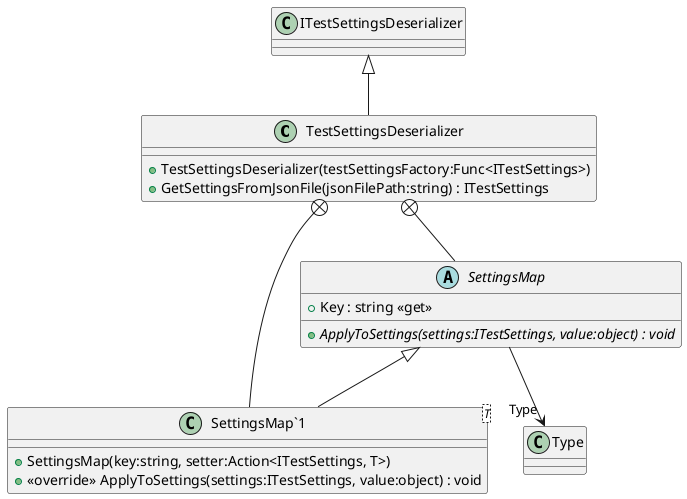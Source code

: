@startuml
class TestSettingsDeserializer {
    + TestSettingsDeserializer(testSettingsFactory:Func<ITestSettings>)
    + GetSettingsFromJsonFile(jsonFilePath:string) : ITestSettings
}
abstract class SettingsMap {
    + Key : string <<get>>
    + {abstract} ApplyToSettings(settings:ITestSettings, value:object) : void
}
class "SettingsMap`1"<T> {
    + SettingsMap(key:string, setter:Action<ITestSettings, T>)
    + <<override>> ApplyToSettings(settings:ITestSettings, value:object) : void
}
ITestSettingsDeserializer <|-- TestSettingsDeserializer
TestSettingsDeserializer +-- SettingsMap
SettingsMap --> "Type" Type
TestSettingsDeserializer +-- "SettingsMap`1"
SettingsMap <|-- "SettingsMap`1"
@enduml
